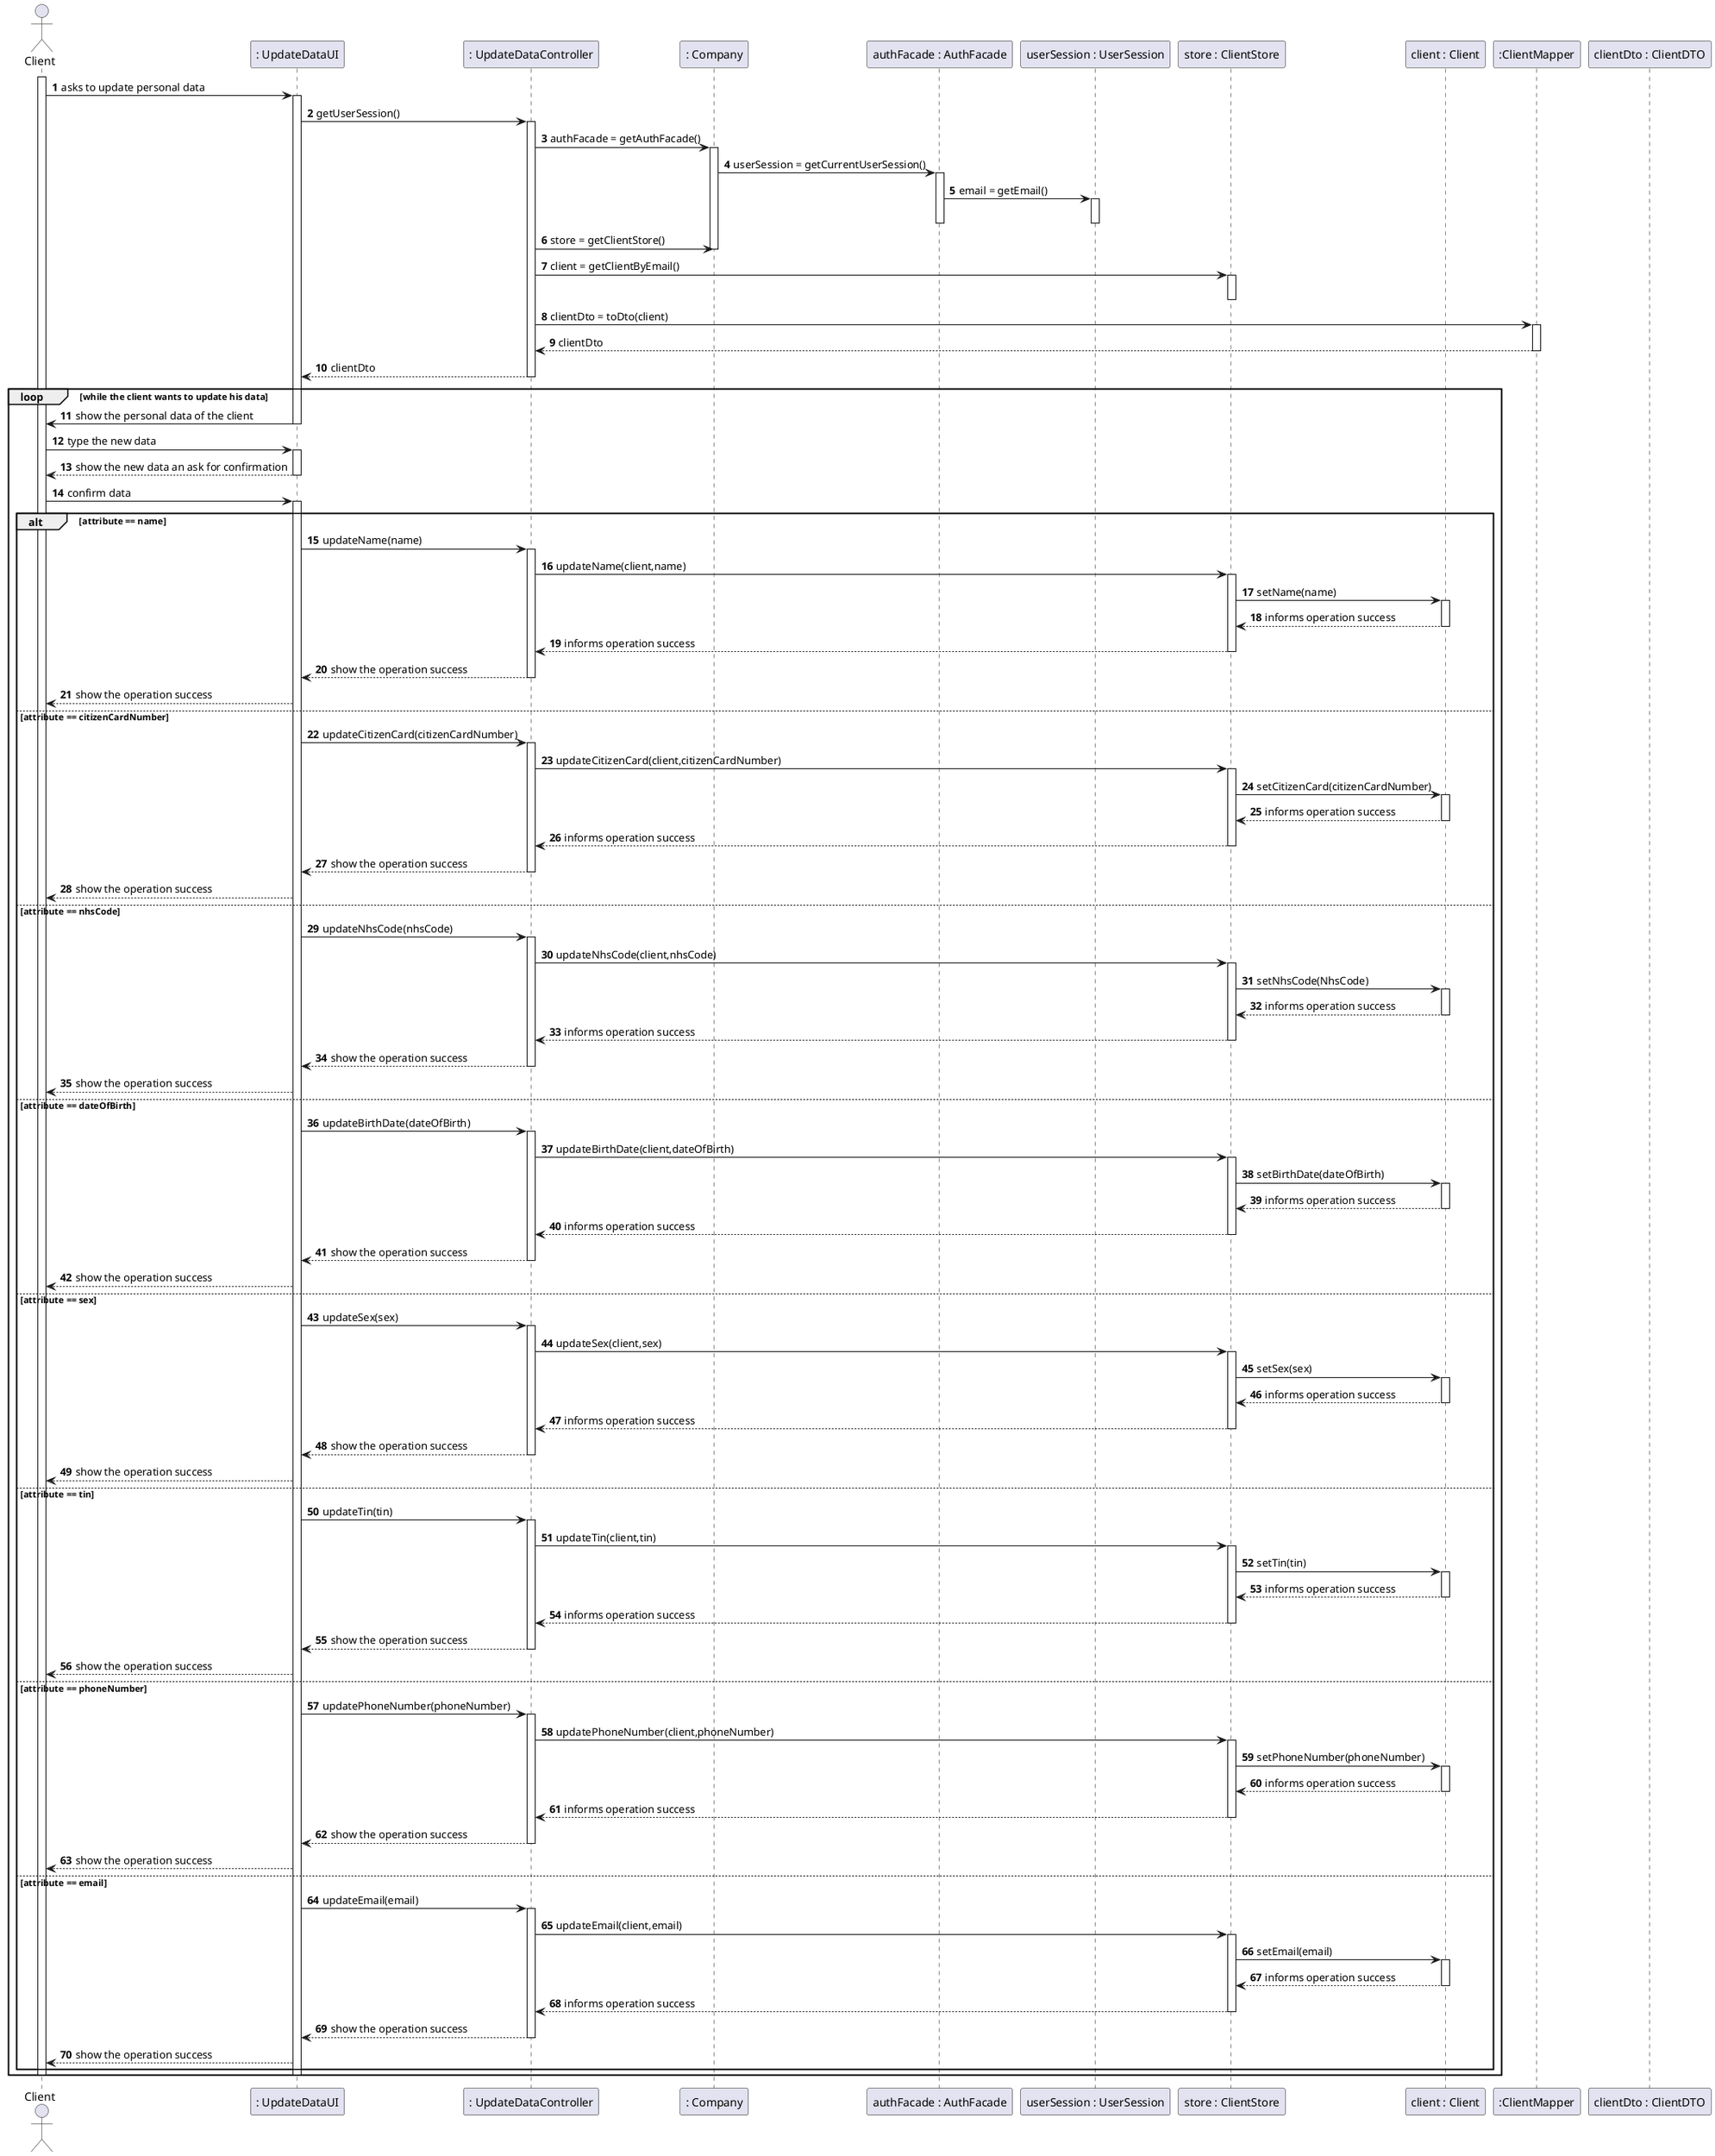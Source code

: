 @startuml
'https://plantuml.com/sequence-diagram

autonumber
actor "Client" as CL

participant ": UpdateDataUI" as UI
participant ": UpdateDataController" as CTRL
participant ": Company" as COMP
participant "authFacade : AuthFacade" as AUTH
participant "userSession : UserSession" as SESSION
participant "store : ClientStore" as STORE
participant "client : Client" as CLIENT
participant ":ClientMapper" as MAPPER
participant "clientDto : ClientDTO" as DTO
activate CL
CL -> UI : asks to update personal data
activate UI
UI -> CTRL : getUserSession()
activate CTRL
CTRL -> COMP : authFacade = getAuthFacade()
activate COMP
COMP->AUTH : userSession = getCurrentUserSession()
activate AUTH
AUTH-> SESSION : email = getEmail()
activate SESSION
deactivate SESSION
deactivate AUTH
CTRL->COMP : store = getClientStore()
deactivate COMP
CTRL->STORE : client = getClientByEmail()
activate STORE
deactivate STORE
CTRL-> MAPPER : clientDto = toDto(client)
activate MAPPER
MAPPER-->CTRL : clientDto
deactivate MAPPER
CTRL-->UI : clientDto
deactivate CTRL

loop while the client wants to update his data
UI -> CL : show the personal data of the client
deactivate UI
CL -> UI : type the new data
activate UI
UI -->CL : show the new data an ask for confirmation
deactivate UI
CL->UI: confirm data
activate UI
alt attribute == name
UI-> CTRL : updateName(name)
activate CTRL
CTRL -> STORE : updateName(client,name)
activate STORE
STORE -> CLIENT : setName(name)
activate CLIENT
CLIENT --> STORE : informs operation success
deactivate CLIENT
STORE --> CTRL : informs operation success
deactivate STORE
CTRL --> UI : show the operation success
deactivate CTRL
UI-->CL : show the operation success
else attribute == citizenCardNumber
UI-> CTRL : updateCitizenCard(citizenCardNumber)
activate CTRL
CTRL -> STORE : updateCitizenCard(client,citizenCardNumber)
activate STORE
STORE -> CLIENT : setCitizenCard(citizenCardNumber)
activate CLIENT
CLIENT --> STORE : informs operation success
deactivate CLIENT
STORE --> CTRL : informs operation success
deactivate STORE
CTRL --> UI : show the operation success
deactivate CTRL
UI-->CL : show the operation success
else attribute == nhsCode
UI->CTRL : updateNhsCode(nhsCode)
activate CTRL
CTRL -> STORE : updateNhsCode(client,nhsCode)
activate STORE
STORE -> CLIENT : setNhsCode(NhsCode)
activate CLIENT
CLIENT --> STORE : informs operation success
deactivate CLIENT
STORE --> CTRL : informs operation success
deactivate STORE
CTRL --> UI : show the operation success
deactivate CTRL
UI-->CL : show the operation success
else attribute == dateOfBirth
UI-> CTRL : updateBirthDate(dateOfBirth)
activate CTRL
CTRL -> STORE : updateBirthDate(client,dateOfBirth)
activate STORE
STORE -> CLIENT : setBirthDate(dateOfBirth)
activate CLIENT
CLIENT --> STORE : informs operation success
deactivate CLIENT
STORE --> CTRL : informs operation success
deactivate STORE
CTRL --> UI : show the operation success
deactivate CTRL
UI-->CL : show the operation success
else attribute == sex
UI-> CTRL : updateSex(sex)
activate CTRL
CTRL -> STORE : updateSex(client,sex)
activate STORE
STORE -> CLIENT : setSex(sex)
activate CLIENT
CLIENT --> STORE : informs operation success
deactivate CLIENT
STORE --> CTRL : informs operation success
deactivate STORE
CTRL --> UI : show the operation success
deactivate CTRL
UI-->CL : show the operation success
else attribute == tin
UI-> CTRL : updateTin(tin)
activate CTRL
CTRL -> STORE : updateTin(client,tin)
activate STORE
STORE -> CLIENT : setTin(tin)
activate CLIENT
CLIENT --> STORE : informs operation success
deactivate CLIENT
STORE --> CTRL : informs operation success
deactivate STORE
CTRL --> UI : show the operation success
deactivate CTRL
UI-->CL : show the operation success
else attribute == phoneNumber
UI-> CTRL : updatePhoneNumber(phoneNumber)
activate CTRL
CTRL -> STORE : updatePhoneNumber(client,phoneNumber)
activate STORE
STORE -> CLIENT : setPhoneNumber(phoneNumber)
activate CLIENT
CLIENT --> STORE : informs operation success
deactivate CLIENT
STORE --> CTRL : informs operation success
deactivate STORE
CTRL --> UI : show the operation success
deactivate CTRL
UI-->CL : show the operation success
else attribute == email
UI-> CTRL : updateEmail(email)
activate CTRL
CTRL -> STORE : updateEmail(client,email)
activate STORE
STORE -> CLIENT : setEmail(email)
activate CLIENT
CLIENT --> STORE : informs operation success
deactivate CLIENT
STORE --> CTRL : informs operation success
deactivate STORE
CTRL --> UI : show the operation success
deactivate CTRL
UI-->CL : show the operation success
end alt
deactivate UI
deactivate CL
end

@enduml
